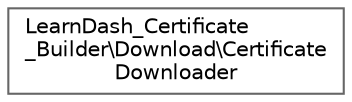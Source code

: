 digraph "Graphical Class Hierarchy"
{
 // LATEX_PDF_SIZE
  bgcolor="transparent";
  edge [fontname=Helvetica,fontsize=10,labelfontname=Helvetica,labelfontsize=10];
  node [fontname=Helvetica,fontsize=10,shape=box,height=0.2,width=0.4];
  rankdir="LR";
  Node0 [id="Node000000",label="LearnDash_Certificate\l_Builder\\Download\\Certificate\lDownloader",height=0.2,width=0.4,color="grey40", fillcolor="white", style="filled",URL="$classLearnDash__Certificate__Builder_1_1Download_1_1CertificateDownloader.html",tooltip=" "];
}
